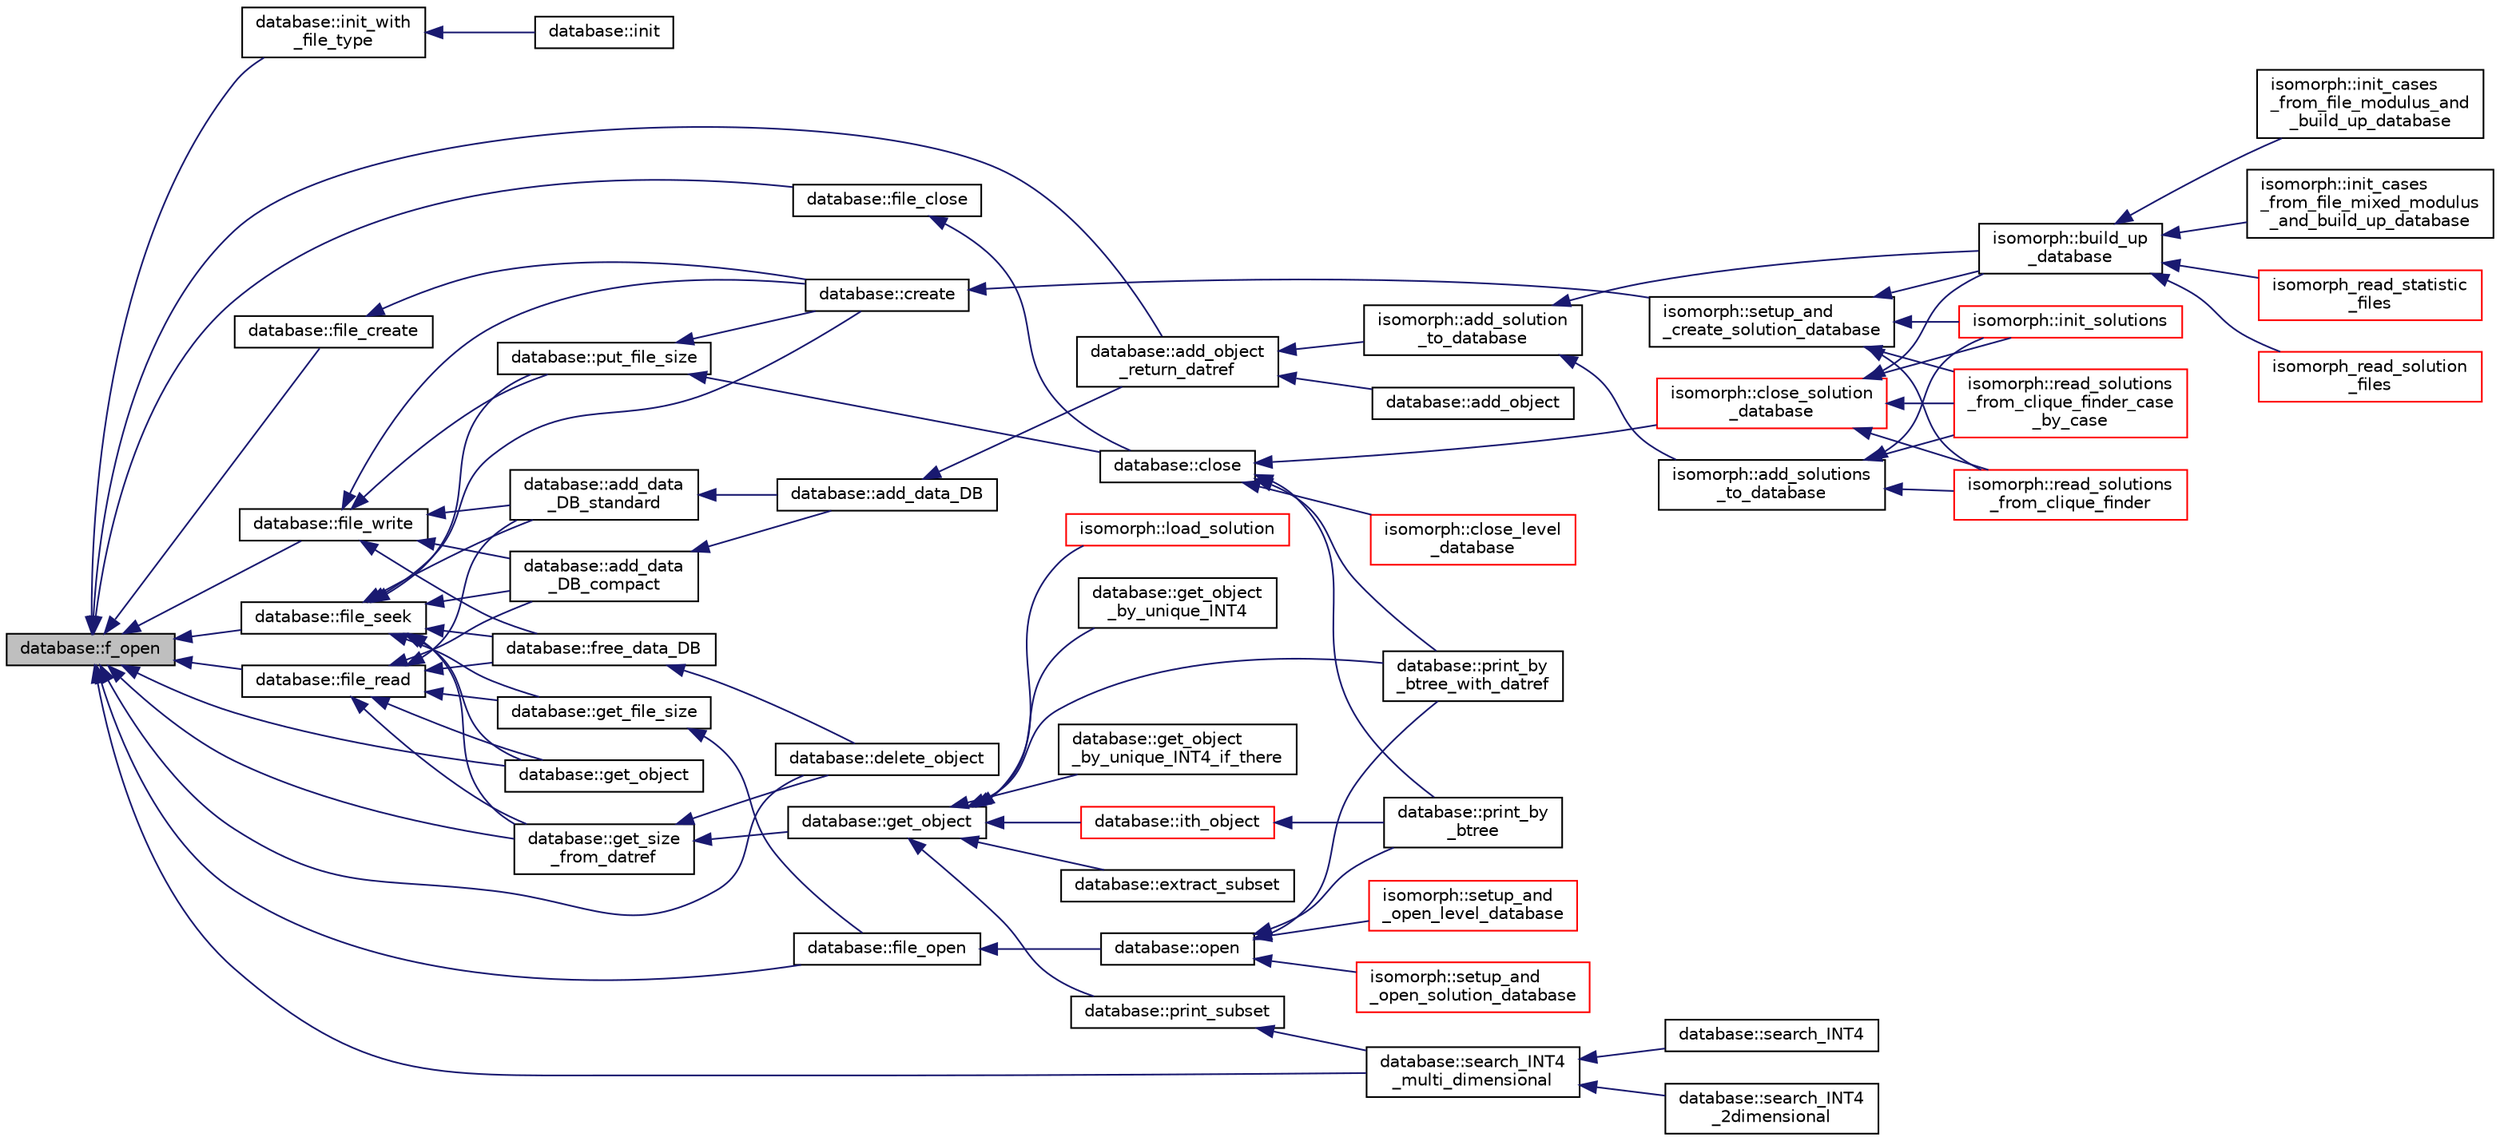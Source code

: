 digraph "database::f_open"
{
  edge [fontname="Helvetica",fontsize="10",labelfontname="Helvetica",labelfontsize="10"];
  node [fontname="Helvetica",fontsize="10",shape=record];
  rankdir="LR";
  Node846 [label="database::f_open",height=0.2,width=0.4,color="black", fillcolor="grey75", style="filled", fontcolor="black"];
  Node846 -> Node847 [dir="back",color="midnightblue",fontsize="10",style="solid",fontname="Helvetica"];
  Node847 [label="database::init_with\l_file_type",height=0.2,width=0.4,color="black", fillcolor="white", style="filled",URL="$db/d72/classdatabase.html#a3b7a27f69a64812a6bfd765158d62476"];
  Node847 -> Node848 [dir="back",color="midnightblue",fontsize="10",style="solid",fontname="Helvetica"];
  Node848 [label="database::init",height=0.2,width=0.4,color="black", fillcolor="white", style="filled",URL="$db/d72/classdatabase.html#abae7da96fe55d9f7ca44473b06a1e113"];
  Node846 -> Node849 [dir="back",color="midnightblue",fontsize="10",style="solid",fontname="Helvetica"];
  Node849 [label="database::add_object\l_return_datref",height=0.2,width=0.4,color="black", fillcolor="white", style="filled",URL="$db/d72/classdatabase.html#a6b0c2e6ebb9938c57ce826647ed1ad40"];
  Node849 -> Node850 [dir="back",color="midnightblue",fontsize="10",style="solid",fontname="Helvetica"];
  Node850 [label="database::add_object",height=0.2,width=0.4,color="black", fillcolor="white", style="filled",URL="$db/d72/classdatabase.html#a880f60c1d94fff84d0db2b119361fbb6"];
  Node849 -> Node851 [dir="back",color="midnightblue",fontsize="10",style="solid",fontname="Helvetica"];
  Node851 [label="isomorph::add_solution\l_to_database",height=0.2,width=0.4,color="black", fillcolor="white", style="filled",URL="$d3/d5f/classisomorph.html#a18fee606dcd59d50cee898770d01dbc8"];
  Node851 -> Node852 [dir="back",color="midnightblue",fontsize="10",style="solid",fontname="Helvetica"];
  Node852 [label="isomorph::add_solutions\l_to_database",height=0.2,width=0.4,color="black", fillcolor="white", style="filled",URL="$d3/d5f/classisomorph.html#afe502608a65808a0daf63ac05c860e62"];
  Node852 -> Node853 [dir="back",color="midnightblue",fontsize="10",style="solid",fontname="Helvetica"];
  Node853 [label="isomorph::init_solutions",height=0.2,width=0.4,color="red", fillcolor="white", style="filled",URL="$d3/d5f/classisomorph.html#a729746a01bd45d55565d0a11cda9e9a3"];
  Node852 -> Node855 [dir="back",color="midnightblue",fontsize="10",style="solid",fontname="Helvetica"];
  Node855 [label="isomorph::read_solutions\l_from_clique_finder_case\l_by_case",height=0.2,width=0.4,color="red", fillcolor="white", style="filled",URL="$d3/d5f/classisomorph.html#a65bc5ec528f741a1b01cdd606dfed579"];
  Node852 -> Node860 [dir="back",color="midnightblue",fontsize="10",style="solid",fontname="Helvetica"];
  Node860 [label="isomorph::read_solutions\l_from_clique_finder",height=0.2,width=0.4,color="red", fillcolor="white", style="filled",URL="$d3/d5f/classisomorph.html#a14c4ac27b0d97d338e14ac0d183c5c64"];
  Node851 -> Node862 [dir="back",color="midnightblue",fontsize="10",style="solid",fontname="Helvetica"];
  Node862 [label="isomorph::build_up\l_database",height=0.2,width=0.4,color="black", fillcolor="white", style="filled",URL="$d3/d5f/classisomorph.html#a40bea8f733a5855879f927fc73324384"];
  Node862 -> Node863 [dir="back",color="midnightblue",fontsize="10",style="solid",fontname="Helvetica"];
  Node863 [label="isomorph::init_cases\l_from_file_modulus_and\l_build_up_database",height=0.2,width=0.4,color="black", fillcolor="white", style="filled",URL="$d3/d5f/classisomorph.html#a42c6ebeadb51263d8ae8c1bdaae3ebbd"];
  Node862 -> Node864 [dir="back",color="midnightblue",fontsize="10",style="solid",fontname="Helvetica"];
  Node864 [label="isomorph::init_cases\l_from_file_mixed_modulus\l_and_build_up_database",height=0.2,width=0.4,color="black", fillcolor="white", style="filled",URL="$d3/d5f/classisomorph.html#acae208131143734575c088b5f50123f6"];
  Node862 -> Node865 [dir="back",color="midnightblue",fontsize="10",style="solid",fontname="Helvetica"];
  Node865 [label="isomorph_read_statistic\l_files",height=0.2,width=0.4,color="red", fillcolor="white", style="filled",URL="$d4/d7e/isomorph__global_8_c.html#a78a6ee9d7dee4708fc721374bdebfa83"];
  Node862 -> Node866 [dir="back",color="midnightblue",fontsize="10",style="solid",fontname="Helvetica"];
  Node866 [label="isomorph_read_solution\l_files",height=0.2,width=0.4,color="red", fillcolor="white", style="filled",URL="$d4/d7e/isomorph__global_8_c.html#a697da824ab34db5c830530fb3c97df24"];
  Node846 -> Node867 [dir="back",color="midnightblue",fontsize="10",style="solid",fontname="Helvetica"];
  Node867 [label="database::delete_object",height=0.2,width=0.4,color="black", fillcolor="white", style="filled",URL="$db/d72/classdatabase.html#a69f061ffa820d1926718dafad5f5513c"];
  Node846 -> Node868 [dir="back",color="midnightblue",fontsize="10",style="solid",fontname="Helvetica"];
  Node868 [label="database::get_object",height=0.2,width=0.4,color="black", fillcolor="white", style="filled",URL="$db/d72/classdatabase.html#af183761e73fedbd560d9545a36060efc"];
  Node846 -> Node869 [dir="back",color="midnightblue",fontsize="10",style="solid",fontname="Helvetica"];
  Node869 [label="database::search_INT4\l_multi_dimensional",height=0.2,width=0.4,color="black", fillcolor="white", style="filled",URL="$db/d72/classdatabase.html#a43a31b0e56d1401185a452a6686666aa"];
  Node869 -> Node870 [dir="back",color="midnightblue",fontsize="10",style="solid",fontname="Helvetica"];
  Node870 [label="database::search_INT4",height=0.2,width=0.4,color="black", fillcolor="white", style="filled",URL="$db/d72/classdatabase.html#aeda62e67888923cd968674ec2ed08007"];
  Node869 -> Node871 [dir="back",color="midnightblue",fontsize="10",style="solid",fontname="Helvetica"];
  Node871 [label="database::search_INT4\l_2dimensional",height=0.2,width=0.4,color="black", fillcolor="white", style="filled",URL="$db/d72/classdatabase.html#a10e70413e55aca54a2fe1b02066e3947"];
  Node846 -> Node872 [dir="back",color="midnightblue",fontsize="10",style="solid",fontname="Helvetica"];
  Node872 [label="database::get_size\l_from_datref",height=0.2,width=0.4,color="black", fillcolor="white", style="filled",URL="$db/d72/classdatabase.html#ae71e4c19b07a2d67682fbd4b069e9a7e"];
  Node872 -> Node867 [dir="back",color="midnightblue",fontsize="10",style="solid",fontname="Helvetica"];
  Node872 -> Node873 [dir="back",color="midnightblue",fontsize="10",style="solid",fontname="Helvetica"];
  Node873 [label="database::get_object",height=0.2,width=0.4,color="black", fillcolor="white", style="filled",URL="$db/d72/classdatabase.html#a2f58ec1301addabc2fb6544038e108c6"];
  Node873 -> Node874 [dir="back",color="midnightblue",fontsize="10",style="solid",fontname="Helvetica"];
  Node874 [label="database::get_object\l_by_unique_INT4",height=0.2,width=0.4,color="black", fillcolor="white", style="filled",URL="$db/d72/classdatabase.html#ab93d6176bca88b2eb9356566a25ef6be"];
  Node873 -> Node875 [dir="back",color="midnightblue",fontsize="10",style="solid",fontname="Helvetica"];
  Node875 [label="database::get_object\l_by_unique_INT4_if_there",height=0.2,width=0.4,color="black", fillcolor="white", style="filled",URL="$db/d72/classdatabase.html#a0d275df405adfb8ccfb78423cd722f4b"];
  Node873 -> Node876 [dir="back",color="midnightblue",fontsize="10",style="solid",fontname="Helvetica"];
  Node876 [label="database::ith_object",height=0.2,width=0.4,color="red", fillcolor="white", style="filled",URL="$db/d72/classdatabase.html#a1516bb38a4c846172354291271700d07"];
  Node876 -> Node877 [dir="back",color="midnightblue",fontsize="10",style="solid",fontname="Helvetica"];
  Node877 [label="database::print_by\l_btree",height=0.2,width=0.4,color="black", fillcolor="white", style="filled",URL="$db/d72/classdatabase.html#ac45ae44f2a861557ced6e5ab7c146717"];
  Node873 -> Node909 [dir="back",color="midnightblue",fontsize="10",style="solid",fontname="Helvetica"];
  Node909 [label="database::print_by\l_btree_with_datref",height=0.2,width=0.4,color="black", fillcolor="white", style="filled",URL="$db/d72/classdatabase.html#af84030a29b31944d6763974ac4f774b5"];
  Node873 -> Node910 [dir="back",color="midnightblue",fontsize="10",style="solid",fontname="Helvetica"];
  Node910 [label="database::print_subset",height=0.2,width=0.4,color="black", fillcolor="white", style="filled",URL="$db/d72/classdatabase.html#a8b454f5428b3f00a2de497f21d73f3fa"];
  Node910 -> Node869 [dir="back",color="midnightblue",fontsize="10",style="solid",fontname="Helvetica"];
  Node873 -> Node911 [dir="back",color="midnightblue",fontsize="10",style="solid",fontname="Helvetica"];
  Node911 [label="database::extract_subset",height=0.2,width=0.4,color="black", fillcolor="white", style="filled",URL="$db/d72/classdatabase.html#abeb9113b3b9f544afe25bd16fd69662d"];
  Node873 -> Node912 [dir="back",color="midnightblue",fontsize="10",style="solid",fontname="Helvetica"];
  Node912 [label="isomorph::load_solution",height=0.2,width=0.4,color="red", fillcolor="white", style="filled",URL="$d3/d5f/classisomorph.html#a18df8e5d8ba2c2fe7c6d59a2d42768a5"];
  Node846 -> Node932 [dir="back",color="midnightblue",fontsize="10",style="solid",fontname="Helvetica"];
  Node932 [label="database::file_open",height=0.2,width=0.4,color="black", fillcolor="white", style="filled",URL="$db/d72/classdatabase.html#a33494febd887d058f862ef6001d4a044"];
  Node932 -> Node933 [dir="back",color="midnightblue",fontsize="10",style="solid",fontname="Helvetica"];
  Node933 [label="database::open",height=0.2,width=0.4,color="black", fillcolor="white", style="filled",URL="$db/d72/classdatabase.html#a65e8eccf98ecab4d55fb25bacaae6a19"];
  Node933 -> Node877 [dir="back",color="midnightblue",fontsize="10",style="solid",fontname="Helvetica"];
  Node933 -> Node909 [dir="back",color="midnightblue",fontsize="10",style="solid",fontname="Helvetica"];
  Node933 -> Node934 [dir="back",color="midnightblue",fontsize="10",style="solid",fontname="Helvetica"];
  Node934 [label="isomorph::setup_and\l_open_solution_database",height=0.2,width=0.4,color="red", fillcolor="white", style="filled",URL="$d3/d5f/classisomorph.html#a31846d3ae261a9c2dc089fb87710ce5c"];
  Node933 -> Node939 [dir="back",color="midnightblue",fontsize="10",style="solid",fontname="Helvetica"];
  Node939 [label="isomorph::setup_and\l_open_level_database",height=0.2,width=0.4,color="red", fillcolor="white", style="filled",URL="$d3/d5f/classisomorph.html#aa011f38988f4db9c6f5abd84faebd153"];
  Node846 -> Node940 [dir="back",color="midnightblue",fontsize="10",style="solid",fontname="Helvetica"];
  Node940 [label="database::file_create",height=0.2,width=0.4,color="black", fillcolor="white", style="filled",URL="$db/d72/classdatabase.html#afffc9413d00af2e69d9852773a2eb344"];
  Node940 -> Node941 [dir="back",color="midnightblue",fontsize="10",style="solid",fontname="Helvetica"];
  Node941 [label="database::create",height=0.2,width=0.4,color="black", fillcolor="white", style="filled",URL="$db/d72/classdatabase.html#a41d486156468426370c803bea3976cf1"];
  Node941 -> Node942 [dir="back",color="midnightblue",fontsize="10",style="solid",fontname="Helvetica"];
  Node942 [label="isomorph::setup_and\l_create_solution_database",height=0.2,width=0.4,color="black", fillcolor="white", style="filled",URL="$d3/d5f/classisomorph.html#a810a22dfde3c43272107c743ec819b0e"];
  Node942 -> Node853 [dir="back",color="midnightblue",fontsize="10",style="solid",fontname="Helvetica"];
  Node942 -> Node855 [dir="back",color="midnightblue",fontsize="10",style="solid",fontname="Helvetica"];
  Node942 -> Node860 [dir="back",color="midnightblue",fontsize="10",style="solid",fontname="Helvetica"];
  Node942 -> Node862 [dir="back",color="midnightblue",fontsize="10",style="solid",fontname="Helvetica"];
  Node846 -> Node943 [dir="back",color="midnightblue",fontsize="10",style="solid",fontname="Helvetica"];
  Node943 [label="database::file_close",height=0.2,width=0.4,color="black", fillcolor="white", style="filled",URL="$db/d72/classdatabase.html#a2c40bcffaf69fb166b6ac1bafee50baf"];
  Node943 -> Node944 [dir="back",color="midnightblue",fontsize="10",style="solid",fontname="Helvetica"];
  Node944 [label="database::close",height=0.2,width=0.4,color="black", fillcolor="white", style="filled",URL="$db/d72/classdatabase.html#acdc74d15f711cab1c165989723d45caf"];
  Node944 -> Node877 [dir="back",color="midnightblue",fontsize="10",style="solid",fontname="Helvetica"];
  Node944 -> Node909 [dir="back",color="midnightblue",fontsize="10",style="solid",fontname="Helvetica"];
  Node944 -> Node945 [dir="back",color="midnightblue",fontsize="10",style="solid",fontname="Helvetica"];
  Node945 [label="isomorph::close_solution\l_database",height=0.2,width=0.4,color="red", fillcolor="white", style="filled",URL="$d3/d5f/classisomorph.html#a4219716e51f60288361e06dd0e91810b"];
  Node945 -> Node853 [dir="back",color="midnightblue",fontsize="10",style="solid",fontname="Helvetica"];
  Node945 -> Node855 [dir="back",color="midnightblue",fontsize="10",style="solid",fontname="Helvetica"];
  Node945 -> Node860 [dir="back",color="midnightblue",fontsize="10",style="solid",fontname="Helvetica"];
  Node945 -> Node862 [dir="back",color="midnightblue",fontsize="10",style="solid",fontname="Helvetica"];
  Node944 -> Node946 [dir="back",color="midnightblue",fontsize="10",style="solid",fontname="Helvetica"];
  Node946 [label="isomorph::close_level\l_database",height=0.2,width=0.4,color="red", fillcolor="white", style="filled",URL="$d3/d5f/classisomorph.html#aeca68d029ae707d3a6c6d4293b7086c8"];
  Node846 -> Node947 [dir="back",color="midnightblue",fontsize="10",style="solid",fontname="Helvetica"];
  Node947 [label="database::file_seek",height=0.2,width=0.4,color="black", fillcolor="white", style="filled",URL="$db/d72/classdatabase.html#a67ff377651f4ac089241ebff60e17ed6"];
  Node947 -> Node941 [dir="back",color="midnightblue",fontsize="10",style="solid",fontname="Helvetica"];
  Node947 -> Node948 [dir="back",color="midnightblue",fontsize="10",style="solid",fontname="Helvetica"];
  Node948 [label="database::put_file_size",height=0.2,width=0.4,color="black", fillcolor="white", style="filled",URL="$db/d72/classdatabase.html#a3490df2b9feac3d2cfab8a5d00033ab4"];
  Node948 -> Node941 [dir="back",color="midnightblue",fontsize="10",style="solid",fontname="Helvetica"];
  Node948 -> Node944 [dir="back",color="midnightblue",fontsize="10",style="solid",fontname="Helvetica"];
  Node947 -> Node949 [dir="back",color="midnightblue",fontsize="10",style="solid",fontname="Helvetica"];
  Node949 [label="database::get_file_size",height=0.2,width=0.4,color="black", fillcolor="white", style="filled",URL="$db/d72/classdatabase.html#a3f59b9585dfaa4c0f45c00388a128aaf"];
  Node949 -> Node932 [dir="back",color="midnightblue",fontsize="10",style="solid",fontname="Helvetica"];
  Node947 -> Node868 [dir="back",color="midnightblue",fontsize="10",style="solid",fontname="Helvetica"];
  Node947 -> Node872 [dir="back",color="midnightblue",fontsize="10",style="solid",fontname="Helvetica"];
  Node947 -> Node950 [dir="back",color="midnightblue",fontsize="10",style="solid",fontname="Helvetica"];
  Node950 [label="database::add_data\l_DB_standard",height=0.2,width=0.4,color="black", fillcolor="white", style="filled",URL="$db/d72/classdatabase.html#a0f0ab218eb0f06da37f06906663db6eb"];
  Node950 -> Node951 [dir="back",color="midnightblue",fontsize="10",style="solid",fontname="Helvetica"];
  Node951 [label="database::add_data_DB",height=0.2,width=0.4,color="black", fillcolor="white", style="filled",URL="$db/d72/classdatabase.html#ab1a4122dfc06c6e79343fda437c05ed5"];
  Node951 -> Node849 [dir="back",color="midnightblue",fontsize="10",style="solid",fontname="Helvetica"];
  Node947 -> Node952 [dir="back",color="midnightblue",fontsize="10",style="solid",fontname="Helvetica"];
  Node952 [label="database::add_data\l_DB_compact",height=0.2,width=0.4,color="black", fillcolor="white", style="filled",URL="$db/d72/classdatabase.html#a31e32de1b8d81c97549b8c74ea678904"];
  Node952 -> Node951 [dir="back",color="midnightblue",fontsize="10",style="solid",fontname="Helvetica"];
  Node947 -> Node953 [dir="back",color="midnightblue",fontsize="10",style="solid",fontname="Helvetica"];
  Node953 [label="database::free_data_DB",height=0.2,width=0.4,color="black", fillcolor="white", style="filled",URL="$db/d72/classdatabase.html#a45b6fb10b6810c9770748e7f9dda8377"];
  Node953 -> Node867 [dir="back",color="midnightblue",fontsize="10",style="solid",fontname="Helvetica"];
  Node846 -> Node954 [dir="back",color="midnightblue",fontsize="10",style="solid",fontname="Helvetica"];
  Node954 [label="database::file_write",height=0.2,width=0.4,color="black", fillcolor="white", style="filled",URL="$db/d72/classdatabase.html#a42d32ba51ad8ccd2a0adfd1a147f6230"];
  Node954 -> Node941 [dir="back",color="midnightblue",fontsize="10",style="solid",fontname="Helvetica"];
  Node954 -> Node948 [dir="back",color="midnightblue",fontsize="10",style="solid",fontname="Helvetica"];
  Node954 -> Node950 [dir="back",color="midnightblue",fontsize="10",style="solid",fontname="Helvetica"];
  Node954 -> Node952 [dir="back",color="midnightblue",fontsize="10",style="solid",fontname="Helvetica"];
  Node954 -> Node953 [dir="back",color="midnightblue",fontsize="10",style="solid",fontname="Helvetica"];
  Node846 -> Node955 [dir="back",color="midnightblue",fontsize="10",style="solid",fontname="Helvetica"];
  Node955 [label="database::file_read",height=0.2,width=0.4,color="black", fillcolor="white", style="filled",URL="$db/d72/classdatabase.html#ac743549af82d694be57c5a120987ed37"];
  Node955 -> Node949 [dir="back",color="midnightblue",fontsize="10",style="solid",fontname="Helvetica"];
  Node955 -> Node868 [dir="back",color="midnightblue",fontsize="10",style="solid",fontname="Helvetica"];
  Node955 -> Node872 [dir="back",color="midnightblue",fontsize="10",style="solid",fontname="Helvetica"];
  Node955 -> Node950 [dir="back",color="midnightblue",fontsize="10",style="solid",fontname="Helvetica"];
  Node955 -> Node952 [dir="back",color="midnightblue",fontsize="10",style="solid",fontname="Helvetica"];
  Node955 -> Node953 [dir="back",color="midnightblue",fontsize="10",style="solid",fontname="Helvetica"];
}
